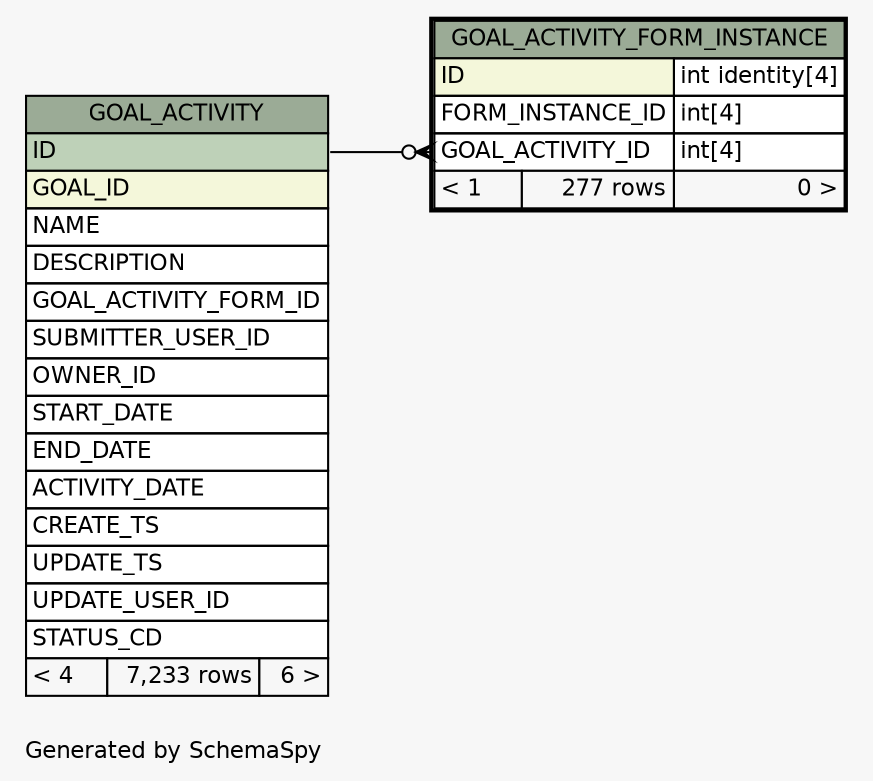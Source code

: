 // dot 2.28.0 on Windows 7 6.1
// SchemaSpy rev 590
digraph "oneDegreeRelationshipsDiagram" {
  graph [
    rankdir="RL"
    bgcolor="#f7f7f7"
    label="\nGenerated by SchemaSpy"
    labeljust="l"
    nodesep="0.18"
    ranksep="0.46"
    fontname="Helvetica"
    fontsize="11"
  ];
  node [
    fontname="Helvetica"
    fontsize="11"
    shape="plaintext"
  ];
  edge [
    arrowsize="0.8"
  ];
  "GOAL_ACTIVITY_FORM_INSTANCE":"GOAL_ACTIVITY_ID":w -> "GOAL_ACTIVITY":"ID":e [arrowhead=none dir=back arrowtail=crowodot];
  "GOAL_ACTIVITY" [
    label=<
    <TABLE BORDER="0" CELLBORDER="1" CELLSPACING="0" BGCOLOR="#ffffff">
      <TR><TD COLSPAN="3" BGCOLOR="#9bab96" ALIGN="CENTER">GOAL_ACTIVITY</TD></TR>
      <TR><TD PORT="ID" COLSPAN="3" BGCOLOR="#bed1b8" ALIGN="LEFT">ID</TD></TR>
      <TR><TD PORT="GOAL_ID" COLSPAN="3" BGCOLOR="#f4f7da" ALIGN="LEFT">GOAL_ID</TD></TR>
      <TR><TD PORT="NAME" COLSPAN="3" ALIGN="LEFT">NAME</TD></TR>
      <TR><TD PORT="DESCRIPTION" COLSPAN="3" ALIGN="LEFT">DESCRIPTION</TD></TR>
      <TR><TD PORT="GOAL_ACTIVITY_FORM_ID" COLSPAN="3" ALIGN="LEFT">GOAL_ACTIVITY_FORM_ID</TD></TR>
      <TR><TD PORT="SUBMITTER_USER_ID" COLSPAN="3" ALIGN="LEFT">SUBMITTER_USER_ID</TD></TR>
      <TR><TD PORT="OWNER_ID" COLSPAN="3" ALIGN="LEFT">OWNER_ID</TD></TR>
      <TR><TD PORT="START_DATE" COLSPAN="3" ALIGN="LEFT">START_DATE</TD></TR>
      <TR><TD PORT="END_DATE" COLSPAN="3" ALIGN="LEFT">END_DATE</TD></TR>
      <TR><TD PORT="ACTIVITY_DATE" COLSPAN="3" ALIGN="LEFT">ACTIVITY_DATE</TD></TR>
      <TR><TD PORT="CREATE_TS" COLSPAN="3" ALIGN="LEFT">CREATE_TS</TD></TR>
      <TR><TD PORT="UPDATE_TS" COLSPAN="3" ALIGN="LEFT">UPDATE_TS</TD></TR>
      <TR><TD PORT="UPDATE_USER_ID" COLSPAN="3" ALIGN="LEFT">UPDATE_USER_ID</TD></TR>
      <TR><TD PORT="STATUS_CD" COLSPAN="3" ALIGN="LEFT">STATUS_CD</TD></TR>
      <TR><TD ALIGN="LEFT" BGCOLOR="#f7f7f7">&lt; 4</TD><TD ALIGN="RIGHT" BGCOLOR="#f7f7f7">7,233 rows</TD><TD ALIGN="RIGHT" BGCOLOR="#f7f7f7">6 &gt;</TD></TR>
    </TABLE>>
    URL="GOAL_ACTIVITY.html"
    tooltip="GOAL_ACTIVITY"
  ];
  "GOAL_ACTIVITY_FORM_INSTANCE" [
    label=<
    <TABLE BORDER="2" CELLBORDER="1" CELLSPACING="0" BGCOLOR="#ffffff">
      <TR><TD COLSPAN="3" BGCOLOR="#9bab96" ALIGN="CENTER">GOAL_ACTIVITY_FORM_INSTANCE</TD></TR>
      <TR><TD PORT="ID" COLSPAN="2" BGCOLOR="#f4f7da" ALIGN="LEFT">ID</TD><TD PORT="ID.type" ALIGN="LEFT">int identity[4]</TD></TR>
      <TR><TD PORT="FORM_INSTANCE_ID" COLSPAN="2" ALIGN="LEFT">FORM_INSTANCE_ID</TD><TD PORT="FORM_INSTANCE_ID.type" ALIGN="LEFT">int[4]</TD></TR>
      <TR><TD PORT="GOAL_ACTIVITY_ID" COLSPAN="2" ALIGN="LEFT">GOAL_ACTIVITY_ID</TD><TD PORT="GOAL_ACTIVITY_ID.type" ALIGN="LEFT">int[4]</TD></TR>
      <TR><TD ALIGN="LEFT" BGCOLOR="#f7f7f7">&lt; 1</TD><TD ALIGN="RIGHT" BGCOLOR="#f7f7f7">277 rows</TD><TD ALIGN="RIGHT" BGCOLOR="#f7f7f7">0 &gt;</TD></TR>
    </TABLE>>
    URL="GOAL_ACTIVITY_FORM_INSTANCE.html"
    tooltip="GOAL_ACTIVITY_FORM_INSTANCE"
  ];
}

